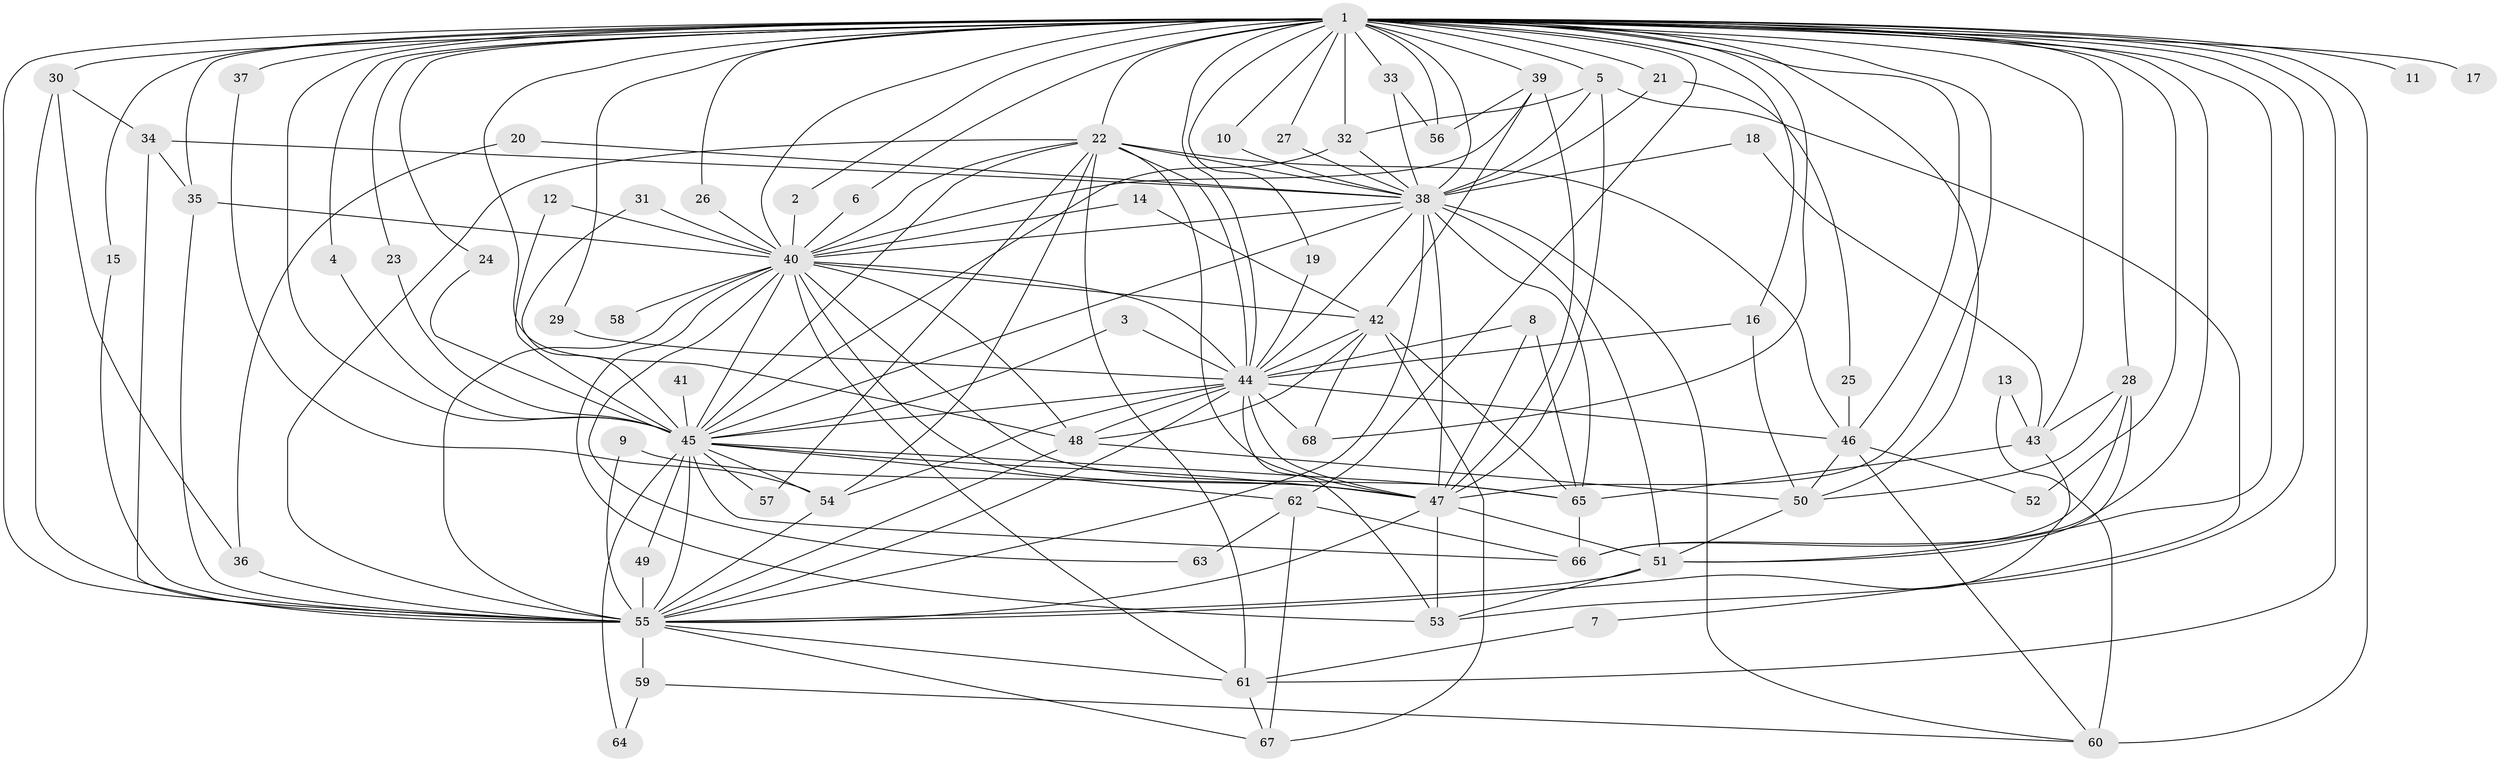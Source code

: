 // original degree distribution, {26: 0.007407407407407408, 36: 0.007407407407407408, 23: 0.007407407407407408, 16: 0.014814814814814815, 21: 0.007407407407407408, 28: 0.014814814814814815, 29: 0.007407407407407408, 14: 0.007407407407407408, 4: 0.0962962962962963, 5: 0.037037037037037035, 3: 0.16296296296296298, 6: 0.037037037037037035, 2: 0.562962962962963, 7: 0.02962962962962963}
// Generated by graph-tools (version 1.1) at 2025/25/03/09/25 03:25:47]
// undirected, 68 vertices, 182 edges
graph export_dot {
graph [start="1"]
  node [color=gray90,style=filled];
  1;
  2;
  3;
  4;
  5;
  6;
  7;
  8;
  9;
  10;
  11;
  12;
  13;
  14;
  15;
  16;
  17;
  18;
  19;
  20;
  21;
  22;
  23;
  24;
  25;
  26;
  27;
  28;
  29;
  30;
  31;
  32;
  33;
  34;
  35;
  36;
  37;
  38;
  39;
  40;
  41;
  42;
  43;
  44;
  45;
  46;
  47;
  48;
  49;
  50;
  51;
  52;
  53;
  54;
  55;
  56;
  57;
  58;
  59;
  60;
  61;
  62;
  63;
  64;
  65;
  66;
  67;
  68;
  1 -- 2 [weight=1.0];
  1 -- 4 [weight=1.0];
  1 -- 5 [weight=1.0];
  1 -- 6 [weight=1.0];
  1 -- 10 [weight=1.0];
  1 -- 11 [weight=2.0];
  1 -- 15 [weight=1.0];
  1 -- 16 [weight=1.0];
  1 -- 17 [weight=2.0];
  1 -- 19 [weight=1.0];
  1 -- 21 [weight=2.0];
  1 -- 22 [weight=4.0];
  1 -- 23 [weight=1.0];
  1 -- 24 [weight=1.0];
  1 -- 26 [weight=1.0];
  1 -- 27 [weight=1.0];
  1 -- 28 [weight=1.0];
  1 -- 29 [weight=1.0];
  1 -- 30 [weight=1.0];
  1 -- 32 [weight=1.0];
  1 -- 33 [weight=2.0];
  1 -- 35 [weight=1.0];
  1 -- 37 [weight=2.0];
  1 -- 38 [weight=3.0];
  1 -- 39 [weight=2.0];
  1 -- 40 [weight=4.0];
  1 -- 43 [weight=2.0];
  1 -- 44 [weight=5.0];
  1 -- 45 [weight=4.0];
  1 -- 46 [weight=1.0];
  1 -- 47 [weight=4.0];
  1 -- 48 [weight=1.0];
  1 -- 50 [weight=1.0];
  1 -- 51 [weight=1.0];
  1 -- 52 [weight=1.0];
  1 -- 53 [weight=1.0];
  1 -- 55 [weight=3.0];
  1 -- 56 [weight=1.0];
  1 -- 60 [weight=2.0];
  1 -- 61 [weight=2.0];
  1 -- 62 [weight=2.0];
  1 -- 66 [weight=1.0];
  1 -- 68 [weight=1.0];
  2 -- 40 [weight=1.0];
  3 -- 44 [weight=1.0];
  3 -- 45 [weight=1.0];
  4 -- 45 [weight=1.0];
  5 -- 7 [weight=1.0];
  5 -- 32 [weight=1.0];
  5 -- 38 [weight=1.0];
  5 -- 47 [weight=1.0];
  6 -- 40 [weight=1.0];
  7 -- 61 [weight=1.0];
  8 -- 44 [weight=2.0];
  8 -- 47 [weight=1.0];
  8 -- 65 [weight=1.0];
  9 -- 47 [weight=1.0];
  9 -- 55 [weight=1.0];
  10 -- 38 [weight=1.0];
  12 -- 40 [weight=1.0];
  12 -- 45 [weight=1.0];
  13 -- 43 [weight=1.0];
  13 -- 60 [weight=1.0];
  14 -- 40 [weight=1.0];
  14 -- 42 [weight=1.0];
  15 -- 55 [weight=1.0];
  16 -- 44 [weight=1.0];
  16 -- 50 [weight=1.0];
  18 -- 38 [weight=1.0];
  18 -- 43 [weight=1.0];
  19 -- 44 [weight=1.0];
  20 -- 36 [weight=1.0];
  20 -- 38 [weight=1.0];
  21 -- 25 [weight=1.0];
  21 -- 38 [weight=1.0];
  22 -- 38 [weight=1.0];
  22 -- 40 [weight=1.0];
  22 -- 44 [weight=1.0];
  22 -- 45 [weight=1.0];
  22 -- 46 [weight=1.0];
  22 -- 47 [weight=1.0];
  22 -- 54 [weight=1.0];
  22 -- 55 [weight=1.0];
  22 -- 57 [weight=1.0];
  22 -- 61 [weight=1.0];
  23 -- 45 [weight=1.0];
  24 -- 45 [weight=1.0];
  25 -- 46 [weight=1.0];
  26 -- 40 [weight=1.0];
  27 -- 38 [weight=1.0];
  28 -- 43 [weight=1.0];
  28 -- 50 [weight=1.0];
  28 -- 51 [weight=1.0];
  28 -- 66 [weight=1.0];
  29 -- 44 [weight=1.0];
  30 -- 34 [weight=1.0];
  30 -- 36 [weight=1.0];
  30 -- 55 [weight=1.0];
  31 -- 40 [weight=1.0];
  31 -- 45 [weight=1.0];
  32 -- 38 [weight=1.0];
  32 -- 45 [weight=1.0];
  33 -- 38 [weight=1.0];
  33 -- 56 [weight=1.0];
  34 -- 35 [weight=1.0];
  34 -- 38 [weight=1.0];
  34 -- 55 [weight=1.0];
  35 -- 40 [weight=1.0];
  35 -- 55 [weight=1.0];
  36 -- 55 [weight=2.0];
  37 -- 54 [weight=1.0];
  38 -- 40 [weight=2.0];
  38 -- 44 [weight=1.0];
  38 -- 45 [weight=1.0];
  38 -- 47 [weight=1.0];
  38 -- 51 [weight=1.0];
  38 -- 55 [weight=1.0];
  38 -- 60 [weight=1.0];
  38 -- 65 [weight=2.0];
  39 -- 40 [weight=1.0];
  39 -- 42 [weight=1.0];
  39 -- 47 [weight=1.0];
  39 -- 56 [weight=1.0];
  40 -- 42 [weight=1.0];
  40 -- 44 [weight=3.0];
  40 -- 45 [weight=1.0];
  40 -- 47 [weight=1.0];
  40 -- 48 [weight=1.0];
  40 -- 53 [weight=1.0];
  40 -- 55 [weight=2.0];
  40 -- 58 [weight=1.0];
  40 -- 61 [weight=1.0];
  40 -- 63 [weight=1.0];
  40 -- 65 [weight=1.0];
  41 -- 45 [weight=1.0];
  42 -- 44 [weight=1.0];
  42 -- 48 [weight=1.0];
  42 -- 65 [weight=1.0];
  42 -- 67 [weight=1.0];
  42 -- 68 [weight=1.0];
  43 -- 55 [weight=1.0];
  43 -- 65 [weight=1.0];
  44 -- 45 [weight=1.0];
  44 -- 46 [weight=1.0];
  44 -- 47 [weight=1.0];
  44 -- 48 [weight=1.0];
  44 -- 53 [weight=1.0];
  44 -- 54 [weight=1.0];
  44 -- 55 [weight=1.0];
  44 -- 68 [weight=1.0];
  45 -- 47 [weight=1.0];
  45 -- 49 [weight=1.0];
  45 -- 54 [weight=1.0];
  45 -- 55 [weight=2.0];
  45 -- 57 [weight=1.0];
  45 -- 62 [weight=1.0];
  45 -- 64 [weight=1.0];
  45 -- 65 [weight=1.0];
  45 -- 66 [weight=1.0];
  46 -- 50 [weight=1.0];
  46 -- 52 [weight=1.0];
  46 -- 60 [weight=1.0];
  47 -- 51 [weight=1.0];
  47 -- 53 [weight=1.0];
  47 -- 55 [weight=1.0];
  48 -- 50 [weight=1.0];
  48 -- 55 [weight=1.0];
  49 -- 55 [weight=1.0];
  50 -- 51 [weight=1.0];
  51 -- 53 [weight=1.0];
  51 -- 55 [weight=1.0];
  54 -- 55 [weight=1.0];
  55 -- 59 [weight=2.0];
  55 -- 61 [weight=1.0];
  55 -- 67 [weight=1.0];
  59 -- 60 [weight=1.0];
  59 -- 64 [weight=1.0];
  61 -- 67 [weight=1.0];
  62 -- 63 [weight=1.0];
  62 -- 66 [weight=1.0];
  62 -- 67 [weight=1.0];
  65 -- 66 [weight=1.0];
}
